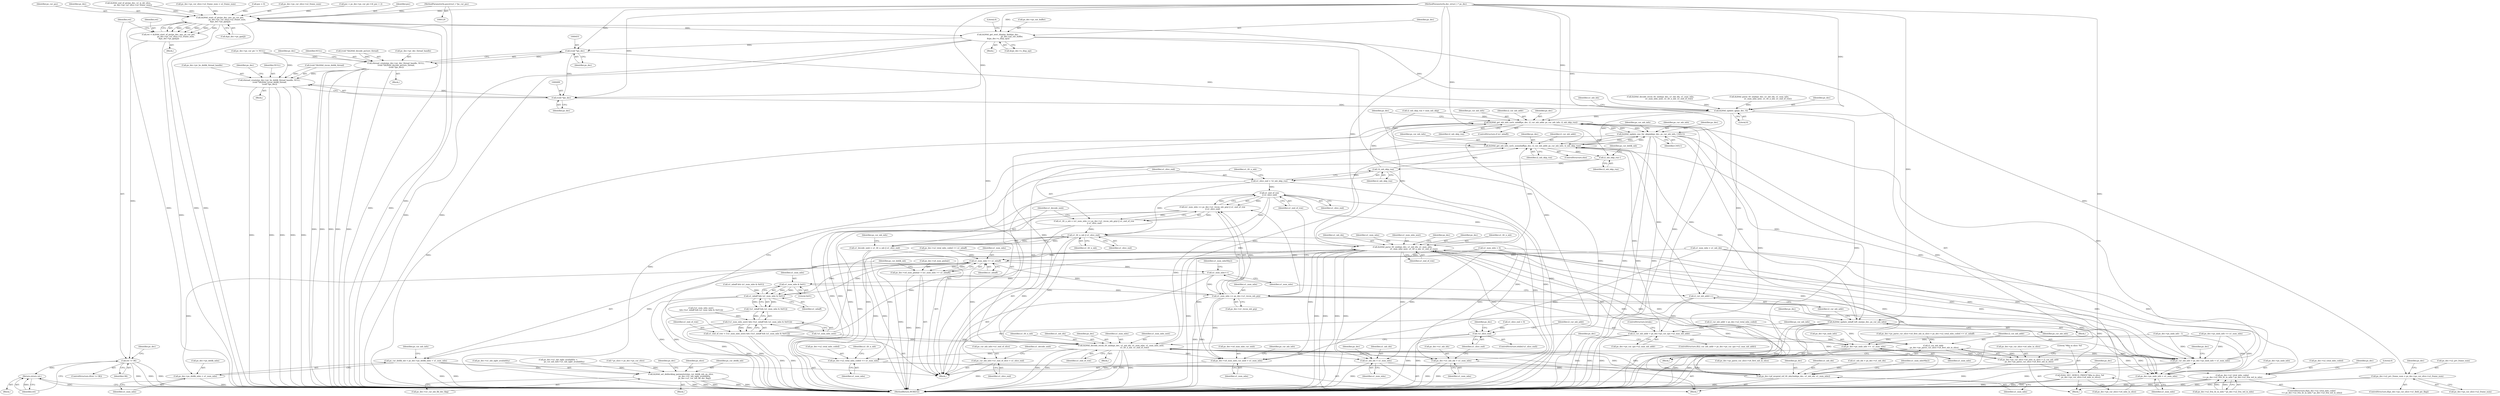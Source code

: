 digraph "0_Android_d4841f1161bdb5e13cb19e81af42437a634dd6ef@pointer" {
"1000134" [label="(MethodParameterIn,pocstruct_t *ps_cur_poc)"];
"1000360" [label="(Call,ih264d_start_of_pic(ps_dec, poc, ps_cur_poc,\n                        ps_dec->ps_cur_slice->u2_frame_num,\n &ps_dec->ps_pps[j]))"];
"1000358" [label="(Call,ret = ih264d_start_of_pic(ps_dec, poc, ps_cur_poc,\n                        ps_dec->ps_cur_slice->u2_frame_num,\n &ps_dec->ps_pps[j]))"];
"1000376" [label="(Call,ret != OK)"];
"1000380" [label="(Return,return ret;)"];
"1000399" [label="(Call,ih264d_get_next_display_field(ps_dec,\n                                              ps_dec->ps_out_buffer,\n &(ps_dec->s_disp_op)))"];
"1000454" [label="(Call,(void *)ps_dec)"];
"1000446" [label="(Call,ithread_create(ps_dec->pv_dec_thread_handle, NULL,\n (void *)ih264d_decode_picture_thread,\n (void *)ps_dec))"];
"1000490" [label="(Call,ithread_create(ps_dec->pv_bs_deblk_thread_handle, NULL,\n (void *)ih264d_recon_deblk_thread,\n (void *)ps_dec))"];
"1000498" [label="(Call,(void *)ps_dec)"];
"1000972" [label="(Call,ih264d_update_qp(ps_dec, 0))"];
"1001070" [label="(Call,ih264d_get_mb_info_cavlc_mbaff(ps_dec, i2_cur_mb_addr, ps_cur_mb_info, i2_mb_skip_run))"];
"1001141" [label="(Call,ih264d_update_nnz_for_skipmb(ps_dec, ps_cur_mb_info, CAVLC))"];
"1001076" [label="(Call,ih264d_get_mb_info_cavlc_nonmbaff(ps_dec, i2_cur_mb_addr, ps_cur_mb_info, i2_mb_skip_run))"];
"1001157" [label="(Call,i2_mb_skip_run--)"];
"1001202" [label="(Call,!i2_mb_skip_run)"];
"1001200" [label="(Call,u1_slice_end = !i2_mb_skip_run)"];
"1001212" [label="(Call,u1_end_of_row\n || u1_slice_end)"];
"1001206" [label="(Call,(u1_num_mbs == ps_dec->u1_recon_mb_grp) || u1_end_of_row\n || u1_slice_end)"];
"1001204" [label="(Call,u1_tfr_n_mb = (u1_num_mbs == ps_dec->u1_recon_mb_grp) || u1_end_of_row\n || u1_slice_end)"];
"1001217" [label="(Call,u1_tfr_n_mb || u1_slice_end)"];
"1001009" [label="(Call,!u1_slice_end)"];
"1001215" [label="(Call,u1_decode_nmb = u1_tfr_n_mb || u1_slice_end)"];
"1001220" [label="(Call,ps_cur_mb_info->u1_end_of_slice = u1_slice_end)"];
"1001252" [label="(Call,ih264d_parse_tfr_nmb(ps_dec, u1_mb_idx, u1_num_mbs,\n                                     u1_num_mbs_next, u1_tfr_n_mb, u1_end_of_row))"];
"1001022" [label="(Call,ps_cur_mb_info = ps_dec->ps_nmb_info + u1_num_mbs)"];
"1001024" [label="(Call,ps_dec->ps_nmb_info + u1_num_mbs)"];
"1001029" [label="(Call,ps_dec->u4_num_mbs_cur_nmb = u1_num_mbs)"];
"1001043" [label="(Call,u1_num_mbs >> u1_mbaff)"];
"1001039" [label="(Call,ps_dec->u4_num_pmbair = (u1_num_mbs >> u1_mbaff))"];
"1001046" [label="(Call,ps_cur_deblk_mb = ps_dec->ps_deblk_mbn + u1_num_mbs)"];
"1001088" [label="(Call,ih264d_set_deblocking_parameters(ps_cur_deblk_mb, ps_slice,\n                                             ps_dec->u1_mb_ngbr_availablity,\n                                             ps_dec->u1_cur_mb_fld_dec_flag))"];
"1001048" [label="(Call,ps_dec->ps_deblk_mbn + u1_num_mbs)"];
"1001174" [label="(Call,u1_num_mbs++)"];
"1001197" [label="(Call,u1_num_mbs & 0x01)"];
"1001195" [label="(Call,u1_mbaff && (u1_num_mbs & 0x01))"];
"1001194" [label="(Call,!(u1_mbaff && (u1_num_mbs & 0x01)))"];
"1001191" [label="(Call,(!u1_num_mbs_next) && (!(u1_mbaff && (u1_num_mbs & 0x01))))"];
"1001189" [label="(Call,u1_end_of_row = (!u1_num_mbs_next) && (!(u1_mbaff && (u1_num_mbs & 0x01))))"];
"1001266" [label="(Call,ih264d_decode_recon_tfr_nmb(ps_dec, u1_mb_idx, u1_num_mbs, u1_num_mbs_next,\n                                            u1_tfr_n_mb, u1_end_of_row))"];
"1001273" [label="(Call,ps_dec->u2_total_mbs_coded += u1_num_mbs)"];
"1001345" [label="(Call,ps_dec->u2_total_mbs_coded\n >= ps_dec->u2_frm_ht_in_mbs * ps_dec->u2_frm_wd_in_mbs)"];
"1001283" [label="(Call,u1_mb_idx = u1_num_mbs)"];
"1001228" [label="(Call,ps_dec->pf_mvpred_ref_tfr_nby2mb(ps_dec, u1_mb_idx, u1_num_mbs))"];
"1001286" [label="(Call,ps_dec->u1_mb_idx = u1_num_mbs)"];
"1001207" [label="(Call,u1_num_mbs == ps_dec->u1_recon_mb_grp)"];
"1001259" [label="(Call,ps_dec->ps_nmb_info +=  u1_num_mbs)"];
"1001172" [label="(Call,i2_cur_mb_addr++)"];
"1001014" [label="(Call,i2_cur_mb_addr > ps_dec->ps_cur_sps->u2_max_mb_addr)"];
"1001302" [label="(Call,i2_cur_mb_addr\n - ps_dec->ps_parse_cur_slice->u4_first_mb_in_slice)"];
"1001296" [label="(Call,ps_dec->ps_cur_slice->u4_mbs_in_slice = i2_cur_mb_addr\n - ps_dec->ps_parse_cur_slice->u4_first_mb_in_slice)"];
"1001309" [label="(Call,H264_DEC_DEBUG_PRINT(\"Mbs in slice: %d\n\", ps_dec->ps_cur_slice->u4_mbs_in_slice))"];
"1001169" [label="(Call,ih264d_update_mbaff_left_nnz(ps_dec, ps_cur_mb_info))"];
"1000874" [label="(Call,ps_dec->u2_prv_frame_num = ps_dec->ps_cur_slice->u2_frame_num)"];
"1000868" [label="(ControlStructure,if(ps_dec->ps_cur_slice->u1_field_pic_flag))"];
"1001029" [label="(Call,ps_dec->u4_num_mbs_cur_nmb = u1_num_mbs)"];
"1001192" [label="(Call,!u1_num_mbs_next)"];
"1000494" [label="(Identifier,NULL)"];
"1001079" [label="(Identifier,ps_cur_mb_info)"];
"1001261" [label="(Identifier,ps_dec)"];
"1000401" [label="(Call,ps_dec->ps_out_buffer)"];
"1001158" [label="(Identifier,i2_mb_skip_run)"];
"1001252" [label="(Call,ih264d_parse_tfr_nmb(ps_dec, u1_mb_idx, u1_num_mbs,\n                                     u1_num_mbs_next, u1_tfr_n_mb, u1_end_of_row))"];
"1001216" [label="(Identifier,u1_decode_nmb)"];
"1001142" [label="(Identifier,ps_dec)"];
"1000288" [label="(Call,poc = ps_dec->ps_cur_pic->i4_poc + 2)"];
"1001228" [label="(Call,ps_dec->pf_mvpred_ref_tfr_nby2mb(ps_dec, u1_mb_idx, u1_num_mbs))"];
"1000375" [label="(ControlStructure,if(ret != OK))"];
"1001290" [label="(Identifier,u1_num_mbs)"];
"1001345" [label="(Call,ps_dec->u2_total_mbs_coded\n >= ps_dec->u2_frm_ht_in_mbs * ps_dec->u2_frm_wd_in_mbs)"];
"1001227" [label="(Block,)"];
"1000451" [label="(Call,(void *)ih264d_decode_picture_thread)"];
"1001073" [label="(Identifier,ps_cur_mb_info)"];
"1001272" [label="(Identifier,u1_end_of_row)"];
"1001260" [label="(Call,ps_dec->ps_nmb_info)"];
"1000680" [label="(Call,ps_dec->ps_nmb_info += u1_num_mbs)"];
"1001212" [label="(Call,u1_end_of_row\n || u1_slice_end)"];
"1001048" [label="(Call,ps_dec->ps_deblk_mbn + u1_num_mbs)"];
"1000362" [label="(Identifier,poc)"];
"1000363" [label="(Identifier,ps_cur_poc)"];
"1001359" [label="(Identifier,ps_dec)"];
"1000500" [label="(Identifier,ps_dec)"];
"1001022" [label="(Call,ps_cur_mb_info = ps_dec->ps_nmb_info + u1_num_mbs)"];
"1000376" [label="(Call,ret != OK)"];
"1000555" [label="(Call,ps_dec->ps_nmb_info - 1)"];
"1001269" [label="(Identifier,u1_num_mbs)"];
"1000495" [label="(Call,(void *)ih264d_recon_deblk_thread)"];
"1001214" [label="(Identifier,u1_slice_end)"];
"1001031" [label="(Identifier,ps_dec)"];
"1001089" [label="(Identifier,ps_cur_deblk_mb)"];
"1001170" [label="(Identifier,ps_dec)"];
"1001280" [label="(Call,u1_num_mbs = 0)"];
"1001091" [label="(Call,ps_dec->u1_mb_ngbr_availablity)"];
"1000377" [label="(Identifier,ret)"];
"1001023" [label="(Identifier,ps_cur_mb_info)"];
"1001046" [label="(Call,ps_cur_deblk_mb = ps_dec->ps_deblk_mbn + u1_num_mbs)"];
"1001072" [label="(Identifier,i2_cur_mb_addr)"];
"1000988" [label="(Call,u1_slice_end = 0)"];
"1001204" [label="(Call,u1_tfr_n_mb = (u1_num_mbs == ps_dec->u1_recon_mb_grp) || u1_end_of_row\n || u1_slice_end)"];
"1000360" [label="(Call,ih264d_start_of_pic(ps_dec, poc, ps_cur_poc,\n                        ps_dec->ps_cur_slice->u2_frame_num,\n &ps_dec->ps_pps[j]))"];
"1001174" [label="(Call,u1_num_mbs++)"];
"1001169" [label="(Call,ih264d_update_mbaff_left_nnz(ps_dec, ps_cur_mb_info))"];
"1001270" [label="(Identifier,u1_num_mbs_next)"];
"1001253" [label="(Identifier,ps_dec)"];
"1000134" [label="(MethodParameterIn,pocstruct_t *ps_cur_poc)"];
"1001293" [label="(Identifier,ps_dec)"];
"1000491" [label="(Call,ps_dec->pv_bs_deblk_thread_handle)"];
"1001043" [label="(Call,u1_num_mbs >> u1_mbaff)"];
"1001036" [label="(Identifier,ps_cur_mb_info)"];
"1001200" [label="(Call,u1_slice_end = !i2_mb_skip_run)"];
"1001047" [label="(Identifier,ps_cur_deblk_mb)"];
"1001364" [label="(MethodReturn,WORD32)"];
"1000361" [label="(Identifier,ps_dec)"];
"1001094" [label="(Call,ps_dec->u1_cur_mb_fld_dec_flag)"];
"1001220" [label="(Call,ps_cur_mb_info->u1_end_of_slice = u1_slice_end)"];
"1001039" [label="(Call,ps_dec->u4_num_pmbair = (u1_num_mbs >> u1_mbaff))"];
"1001213" [label="(Identifier,u1_end_of_row)"];
"1001141" [label="(Call,ih264d_update_nnz_for_skipmb(ps_dec, ps_cur_mb_info, CAVLC))"];
"1001175" [label="(Identifier,u1_num_mbs)"];
"1001257" [label="(Identifier,u1_tfr_n_mb)"];
"1000454" [label="(Call,(void *)ps_dec)"];
"1000359" [label="(Identifier,ret)"];
"1001077" [label="(Identifier,ps_dec)"];
"1001302" [label="(Call,i2_cur_mb_addr\n - ps_dec->ps_parse_cur_slice->u4_first_mb_in_slice)"];
"1001263" [label="(Identifier,u1_num_mbs)"];
"1000587" [label="(Call,ps_dec->u1_mb_ngbr_availablity =\n                    ps_cur_mb_info->u1_mb_ngbr_availablity)"];
"1000136" [label="(Block,)"];
"1001080" [label="(Identifier,i2_mb_skip_run)"];
"1000498" [label="(Call,(void *)ps_dec)"];
"1001274" [label="(Call,ps_dec->u2_total_mbs_coded)"];
"1001254" [label="(Identifier,u1_mb_idx)"];
"1000883" [label="(Call,ps_dec->ps_parse_cur_slice->u4_first_mb_in_slice = ps_dec->u2_total_mbs_coded << u1_mbaff)"];
"1001363" [label="(Literal,0)"];
"1001296" [label="(Call,ps_dec->ps_cur_slice->u4_mbs_in_slice = i2_cur_mb_addr\n - ps_dec->ps_parse_cur_slice->u4_first_mb_in_slice)"];
"1001226" [label="(Identifier,u1_decode_nmb)"];
"1001271" [label="(Identifier,u1_tfr_n_mb)"];
"1001199" [label="(Literal,0x01)"];
"1000874" [label="(Call,ps_dec->u2_prv_frame_num = ps_dec->ps_cur_slice->u2_frame_num)"];
"1001010" [label="(Identifier,u1_slice_end)"];
"1001173" [label="(Identifier,i2_cur_mb_addr)"];
"1001009" [label="(Call,!u1_slice_end)"];
"1001040" [label="(Call,ps_dec->u4_num_pmbair)"];
"1000322" [label="(Block,)"];
"1001201" [label="(Identifier,u1_slice_end)"];
"1001203" [label="(Identifier,i2_mb_skip_run)"];
"1000459" [label="(Identifier,ps_dec)"];
"1001000" [label="(Call,i2_cur_mb_addr = ps_dec->u2_total_mbs_coded)"];
"1000687" [label="(Call,ih264d_decode_recon_tfr_nmb(ps_dec, u1_mb_idx, u1_num_mbs,\n                            u1_num_mbs_next, u1_tfr_n_mb, u1_end_of_row))"];
"1000878" [label="(Call,ps_dec->ps_cur_slice->u2_frame_num)"];
"1000450" [label="(Identifier,NULL)"];
"1001286" [label="(Call,ps_dec->u1_mb_idx = u1_num_mbs)"];
"1001202" [label="(Call,!i2_mb_skip_run)"];
"1001011" [label="(Block,)"];
"1001303" [label="(Identifier,i2_cur_mb_addr)"];
"1000972" [label="(Call,ih264d_update_qp(ps_dec, 0))"];
"1000234" [label="(Call,ih264d_end_of_pic(ps_dec, u1_is_idr_slice,\n                ps_dec->ps_cur_slice->u2_frame_num))"];
"1001008" [label="(ControlStructure,while(!u1_slice_end))"];
"1001044" [label="(Identifier,u1_num_mbs)"];
"1001068" [label="(ControlStructure,if (u1_mbaff))"];
"1000164" [label="(Call,* ps_slice = ps_dec->ps_cur_slice)"];
"1001268" [label="(Identifier,u1_mb_idx)"];
"1001196" [label="(Identifier,u1_mbaff)"];
"1000446" [label="(Call,ithread_create(ps_dec->pv_dec_thread_handle, NULL,\n (void *)ih264d_decode_picture_thread,\n (void *)ps_dec))"];
"1001194" [label="(Call,!(u1_mbaff && (u1_num_mbs & 0x01)))"];
"1001191" [label="(Call,(!u1_num_mbs_next) && (!(u1_mbaff && (u1_num_mbs & 0x01))))"];
"1001221" [label="(Call,ps_cur_mb_info->u1_end_of_slice)"];
"1001297" [label="(Call,ps_dec->ps_cur_slice->u4_mbs_in_slice)"];
"1001030" [label="(Call,ps_dec->u4_num_mbs_cur_nmb)"];
"1001005" [label="(Call,i2_mb_skip_run = num_mb_skip)"];
"1001195" [label="(Call,u1_mbaff && (u1_num_mbs & 0x01))"];
"1000130" [label="(MethodParameterIn,dec_struct_t * ps_dec)"];
"1001346" [label="(Call,ps_dec->u2_total_mbs_coded)"];
"1001217" [label="(Call,u1_tfr_n_mb || u1_slice_end)"];
"1001024" [label="(Call,ps_dec->ps_nmb_info + u1_num_mbs)"];
"1001207" [label="(Call,u1_num_mbs == ps_dec->u1_recon_mb_grp)"];
"1001255" [label="(Identifier,u1_num_mbs)"];
"1001267" [label="(Identifier,ps_dec)"];
"1000221" [label="(Call,ps_dec->ps_cur_slice->u2_frame_num = u2_frame_num)"];
"1001285" [label="(Identifier,u1_num_mbs)"];
"1001088" [label="(Call,ih264d_set_deblocking_parameters(ps_cur_deblk_mb, ps_slice,\n                                             ps_dec->u1_mb_ngbr_availablity,\n                                             ps_dec->u1_cur_mb_fld_dec_flag))"];
"1001215" [label="(Call,u1_decode_nmb = u1_tfr_n_mb || u1_slice_end)"];
"1001071" [label="(Identifier,ps_dec)"];
"1001025" [label="(Call,ps_dec->ps_nmb_info)"];
"1000380" [label="(Return,return ret;)"];
"1000974" [label="(Literal,0)"];
"1001015" [label="(Identifier,i2_cur_mb_addr)"];
"1001318" [label="(Identifier,ps_dec)"];
"1001311" [label="(Call,ps_dec->ps_cur_slice->u4_mbs_in_slice)"];
"1000379" [label="(Block,)"];
"1000886" [label="(Identifier,ps_dec)"];
"1001256" [label="(Identifier,u1_num_mbs_next)"];
"1000387" [label="(Identifier,ps_dec)"];
"1001344" [label="(ControlStructure,if(ps_dec->u2_total_mbs_coded\n >= ps_dec->u2_frm_ht_in_mbs * ps_dec->u2_frm_wd_in_mbs))"];
"1000257" [label="(Call,poc = 0)"];
"1001049" [label="(Call,ps_dec->ps_deblk_mbn)"];
"1001033" [label="(Identifier,u1_num_mbs)"];
"1001075" [label="(ControlStructure,else)"];
"1001148" [label="(Identifier,ps_cur_mb_info)"];
"1001222" [label="(Identifier,ps_cur_mb_info)"];
"1001275" [label="(Identifier,ps_dec)"];
"1000400" [label="(Identifier,ps_dec)"];
"1001189" [label="(Call,u1_end_of_row = (!u1_num_mbs_next) && (!(u1_mbaff && (u1_num_mbs & 0x01))))"];
"1001171" [label="(Identifier,ps_cur_mb_info)"];
"1000673" [label="(Call,ih264d_parse_tfr_nmb(ps_dec, u1_mb_idx, u1_num_mbs,\n                            u1_num_mbs_next, u1_tfr_n_mb, u1_end_of_row))"];
"1000364" [label="(Call,ps_dec->ps_cur_slice->u2_frame_num)"];
"1001198" [label="(Identifier,u1_num_mbs)"];
"1001224" [label="(Identifier,u1_slice_end)"];
"1001277" [label="(Identifier,u1_num_mbs)"];
"1001259" [label="(Call,ps_dec->ps_nmb_info +=  u1_num_mbs)"];
"1001076" [label="(Call,ih264d_get_mb_info_cavlc_nonmbaff(ps_dec, i2_cur_mb_addr, ps_cur_mb_info, i2_mb_skip_run))"];
"1001310" [label="(Literal,\"Mbs in slice: %d\n\")"];
"1001265" [label="(Block,)"];
"1001099" [label="(Identifier,ps_dec)"];
"1000399" [label="(Call,ih264d_get_next_display_field(ps_dec,\n                                              ps_dec->ps_out_buffer,\n &(ps_dec->s_disp_op)))"];
"1001309" [label="(Call,H264_DEC_DEBUG_PRINT(\"Mbs in slice: %d\n\", ps_dec->ps_cur_slice->u4_mbs_in_slice))"];
"1001161" [label="(Identifier,ps_cur_deblk_mb)"];
"1001074" [label="(Identifier,i2_mb_skip_run)"];
"1000503" [label="(Identifier,ps_dec)"];
"1001078" [label="(Identifier,i2_cur_mb_addr)"];
"1001177" [label="(Identifier,u1_num_mbsNby2)"];
"1001013" [label="(ControlStructure,if(i2_cur_mb_addr > ps_dec->ps_cur_sps->u2_max_mb_addr))"];
"1001144" [label="(Identifier,CAVLC)"];
"1001028" [label="(Identifier,u1_num_mbs)"];
"1000456" [label="(Identifier,ps_dec)"];
"1001273" [label="(Call,ps_dec->u2_total_mbs_coded += u1_num_mbs)"];
"1000648" [label="(Call,(!u1_num_mbs_next)\n && (!(u1_mbaff && (u1_num_mbs & 0x01))))"];
"1001229" [label="(Identifier,ps_dec)"];
"1000973" [label="(Identifier,ps_dec)"];
"1000283" [label="(Call,ps_dec->ps_cur_pic != NULL)"];
"1001288" [label="(Identifier,ps_dec)"];
"1001251" [label="(Block,)"];
"1000652" [label="(Call,u1_mbaff && (u1_num_mbs & 0x01))"];
"1000410" [label="(Literal,0)"];
"1001052" [label="(Identifier,u1_num_mbs)"];
"1001197" [label="(Call,u1_num_mbs & 0x01)"];
"1001087" [label="(Block,)"];
"1001279" [label="(Identifier,u1_tfr_n_mb)"];
"1001209" [label="(Call,ps_dec->u1_recon_mb_grp)"];
"1000447" [label="(Call,ps_dec->pv_dec_thread_handle)"];
"1001084" [label="(Identifier,ps_dec)"];
"1001206" [label="(Call,(u1_num_mbs == ps_dec->u1_recon_mb_grp) || u1_end_of_row\n || u1_slice_end)"];
"1001090" [label="(Identifier,ps_slice)"];
"1001230" [label="(Identifier,u1_mb_idx)"];
"1001016" [label="(Call,ps_dec->ps_cur_sps->u2_max_mb_addr)"];
"1000369" [label="(Call,&ps_dec->ps_pps[j])"];
"1001266" [label="(Call,ih264d_decode_recon_tfr_nmb(ps_dec, u1_mb_idx, u1_num_mbs, u1_num_mbs_next,\n                                            u1_tfr_n_mb, u1_end_of_row))"];
"1000985" [label="(Call,u1_num_mbs = u1_mb_idx)"];
"1001231" [label="(Identifier,u1_num_mbs)"];
"1001304" [label="(Call,ps_dec->ps_parse_cur_slice->u4_first_mb_in_slice)"];
"1001218" [label="(Identifier,u1_tfr_n_mb)"];
"1000975" [label="(Call,u1_mb_idx = ps_dec->u1_mb_idx)"];
"1000398" [label="(Block,)"];
"1001055" [label="(Identifier,ps_cur_mb_info)"];
"1001143" [label="(Identifier,ps_cur_mb_info)"];
"1001168" [label="(Block,)"];
"1001219" [label="(Identifier,u1_slice_end)"];
"1001070" [label="(Call,ih264d_get_mb_info_cavlc_mbaff(ps_dec, i2_cur_mb_addr, ps_cur_mb_info, i2_mb_skip_run))"];
"1001190" [label="(Identifier,u1_end_of_row)"];
"1000378" [label="(Identifier,OK)"];
"1000358" [label="(Call,ret = ih264d_start_of_pic(ps_dec, poc, ps_cur_poc,\n                        ps_dec->ps_cur_slice->u2_frame_num,\n &ps_dec->ps_pps[j]))"];
"1000889" [label="(Call,ps_dec->u2_total_mbs_coded << u1_mbaff)"];
"1000445" [label="(Block,)"];
"1001349" [label="(Call,ps_dec->u2_frm_ht_in_mbs * ps_dec->u2_frm_wd_in_mbs)"];
"1001208" [label="(Identifier,u1_num_mbs)"];
"1000381" [label="(Identifier,ret)"];
"1000404" [label="(Call,&(ps_dec->s_disp_op))"];
"1001172" [label="(Call,i2_cur_mb_addr++)"];
"1000875" [label="(Call,ps_dec->u2_prv_frame_num)"];
"1000976" [label="(Identifier,u1_mb_idx)"];
"1000484" [label="(Block,)"];
"1001258" [label="(Identifier,u1_end_of_row)"];
"1001014" [label="(Call,i2_cur_mb_addr > ps_dec->ps_cur_sps->u2_max_mb_addr)"];
"1001157" [label="(Call,i2_mb_skip_run--)"];
"1001205" [label="(Identifier,u1_tfr_n_mb)"];
"1001283" [label="(Call,u1_mb_idx = u1_num_mbs)"];
"1001284" [label="(Identifier,u1_mb_idx)"];
"1001045" [label="(Identifier,u1_mbaff)"];
"1001233" [label="(Identifier,u1_num_mbsNby2)"];
"1001287" [label="(Call,ps_dec->u1_mb_idx)"];
"1001021" [label="(ControlStructure,break;)"];
"1000490" [label="(Call,ithread_create(ps_dec->pv_bs_deblk_thread_handle, NULL,\n (void *)ih264d_recon_deblk_thread,\n (void *)ps_dec))"];
"1000134" -> "1000129"  [label="AST: "];
"1000134" -> "1001364"  [label="DDG: "];
"1000134" -> "1000360"  [label="DDG: "];
"1000360" -> "1000358"  [label="AST: "];
"1000360" -> "1000369"  [label="CFG: "];
"1000361" -> "1000360"  [label="AST: "];
"1000362" -> "1000360"  [label="AST: "];
"1000363" -> "1000360"  [label="AST: "];
"1000364" -> "1000360"  [label="AST: "];
"1000369" -> "1000360"  [label="AST: "];
"1000358" -> "1000360"  [label="CFG: "];
"1000360" -> "1001364"  [label="DDG: "];
"1000360" -> "1001364"  [label="DDG: "];
"1000360" -> "1001364"  [label="DDG: "];
"1000360" -> "1001364"  [label="DDG: "];
"1000360" -> "1001364"  [label="DDG: "];
"1000360" -> "1000358"  [label="DDG: "];
"1000360" -> "1000358"  [label="DDG: "];
"1000360" -> "1000358"  [label="DDG: "];
"1000360" -> "1000358"  [label="DDG: "];
"1000360" -> "1000358"  [label="DDG: "];
"1000234" -> "1000360"  [label="DDG: "];
"1000234" -> "1000360"  [label="DDG: "];
"1000130" -> "1000360"  [label="DDG: "];
"1000288" -> "1000360"  [label="DDG: "];
"1000257" -> "1000360"  [label="DDG: "];
"1000221" -> "1000360"  [label="DDG: "];
"1000360" -> "1000399"  [label="DDG: "];
"1000360" -> "1000874"  [label="DDG: "];
"1000358" -> "1000322"  [label="AST: "];
"1000359" -> "1000358"  [label="AST: "];
"1000377" -> "1000358"  [label="CFG: "];
"1000358" -> "1001364"  [label="DDG: "];
"1000358" -> "1000376"  [label="DDG: "];
"1000376" -> "1000375"  [label="AST: "];
"1000376" -> "1000378"  [label="CFG: "];
"1000377" -> "1000376"  [label="AST: "];
"1000378" -> "1000376"  [label="AST: "];
"1000381" -> "1000376"  [label="CFG: "];
"1000387" -> "1000376"  [label="CFG: "];
"1000376" -> "1001364"  [label="DDG: "];
"1000376" -> "1001364"  [label="DDG: "];
"1000376" -> "1001364"  [label="DDG: "];
"1000376" -> "1000380"  [label="DDG: "];
"1000380" -> "1000379"  [label="AST: "];
"1000380" -> "1000381"  [label="CFG: "];
"1000381" -> "1000380"  [label="AST: "];
"1001364" -> "1000380"  [label="CFG: "];
"1000380" -> "1001364"  [label="DDG: "];
"1000381" -> "1000380"  [label="DDG: "];
"1000399" -> "1000398"  [label="AST: "];
"1000399" -> "1000404"  [label="CFG: "];
"1000400" -> "1000399"  [label="AST: "];
"1000401" -> "1000399"  [label="AST: "];
"1000404" -> "1000399"  [label="AST: "];
"1000410" -> "1000399"  [label="CFG: "];
"1000399" -> "1001364"  [label="DDG: "];
"1000399" -> "1001364"  [label="DDG: "];
"1000399" -> "1001364"  [label="DDG: "];
"1000130" -> "1000399"  [label="DDG: "];
"1000399" -> "1000454"  [label="DDG: "];
"1000399" -> "1000498"  [label="DDG: "];
"1000399" -> "1000972"  [label="DDG: "];
"1000454" -> "1000446"  [label="AST: "];
"1000454" -> "1000456"  [label="CFG: "];
"1000455" -> "1000454"  [label="AST: "];
"1000456" -> "1000454"  [label="AST: "];
"1000446" -> "1000454"  [label="CFG: "];
"1000454" -> "1000446"  [label="DDG: "];
"1000130" -> "1000454"  [label="DDG: "];
"1000454" -> "1000498"  [label="DDG: "];
"1000454" -> "1000972"  [label="DDG: "];
"1000446" -> "1000445"  [label="AST: "];
"1000447" -> "1000446"  [label="AST: "];
"1000450" -> "1000446"  [label="AST: "];
"1000451" -> "1000446"  [label="AST: "];
"1000459" -> "1000446"  [label="CFG: "];
"1000446" -> "1001364"  [label="DDG: "];
"1000446" -> "1001364"  [label="DDG: "];
"1000446" -> "1001364"  [label="DDG: "];
"1000446" -> "1001364"  [label="DDG: "];
"1000446" -> "1001364"  [label="DDG: "];
"1000283" -> "1000446"  [label="DDG: "];
"1000451" -> "1000446"  [label="DDG: "];
"1000446" -> "1000490"  [label="DDG: "];
"1000490" -> "1000484"  [label="AST: "];
"1000490" -> "1000498"  [label="CFG: "];
"1000491" -> "1000490"  [label="AST: "];
"1000494" -> "1000490"  [label="AST: "];
"1000495" -> "1000490"  [label="AST: "];
"1000498" -> "1000490"  [label="AST: "];
"1000503" -> "1000490"  [label="CFG: "];
"1000490" -> "1001364"  [label="DDG: "];
"1000490" -> "1001364"  [label="DDG: "];
"1000490" -> "1001364"  [label="DDG: "];
"1000490" -> "1001364"  [label="DDG: "];
"1000490" -> "1001364"  [label="DDG: "];
"1000283" -> "1000490"  [label="DDG: "];
"1000495" -> "1000490"  [label="DDG: "];
"1000498" -> "1000490"  [label="DDG: "];
"1000498" -> "1000500"  [label="CFG: "];
"1000499" -> "1000498"  [label="AST: "];
"1000500" -> "1000498"  [label="AST: "];
"1000130" -> "1000498"  [label="DDG: "];
"1000498" -> "1000972"  [label="DDG: "];
"1000972" -> "1000136"  [label="AST: "];
"1000972" -> "1000974"  [label="CFG: "];
"1000973" -> "1000972"  [label="AST: "];
"1000974" -> "1000972"  [label="AST: "];
"1000976" -> "1000972"  [label="CFG: "];
"1000972" -> "1001364"  [label="DDG: "];
"1000972" -> "1001364"  [label="DDG: "];
"1000673" -> "1000972"  [label="DDG: "];
"1000687" -> "1000972"  [label="DDG: "];
"1000130" -> "1000972"  [label="DDG: "];
"1000972" -> "1001070"  [label="DDG: "];
"1000972" -> "1001076"  [label="DDG: "];
"1001070" -> "1001068"  [label="AST: "];
"1001070" -> "1001074"  [label="CFG: "];
"1001071" -> "1001070"  [label="AST: "];
"1001072" -> "1001070"  [label="AST: "];
"1001073" -> "1001070"  [label="AST: "];
"1001074" -> "1001070"  [label="AST: "];
"1001084" -> "1001070"  [label="CFG: "];
"1001070" -> "1001364"  [label="DDG: "];
"1001266" -> "1001070"  [label="DDG: "];
"1001252" -> "1001070"  [label="DDG: "];
"1001169" -> "1001070"  [label="DDG: "];
"1001141" -> "1001070"  [label="DDG: "];
"1000130" -> "1001070"  [label="DDG: "];
"1001014" -> "1001070"  [label="DDG: "];
"1001022" -> "1001070"  [label="DDG: "];
"1001202" -> "1001070"  [label="DDG: "];
"1001005" -> "1001070"  [label="DDG: "];
"1001070" -> "1001141"  [label="DDG: "];
"1001070" -> "1001141"  [label="DDG: "];
"1001070" -> "1001157"  [label="DDG: "];
"1001070" -> "1001172"  [label="DDG: "];
"1001141" -> "1001011"  [label="AST: "];
"1001141" -> "1001144"  [label="CFG: "];
"1001142" -> "1001141"  [label="AST: "];
"1001143" -> "1001141"  [label="AST: "];
"1001144" -> "1001141"  [label="AST: "];
"1001148" -> "1001141"  [label="CFG: "];
"1001141" -> "1001364"  [label="DDG: "];
"1001141" -> "1001364"  [label="DDG: "];
"1001141" -> "1001364"  [label="DDG: "];
"1001141" -> "1001364"  [label="DDG: "];
"1001141" -> "1001076"  [label="DDG: "];
"1001076" -> "1001141"  [label="DDG: "];
"1001076" -> "1001141"  [label="DDG: "];
"1000130" -> "1001141"  [label="DDG: "];
"1001141" -> "1001169"  [label="DDG: "];
"1001141" -> "1001169"  [label="DDG: "];
"1001141" -> "1001228"  [label="DDG: "];
"1001076" -> "1001075"  [label="AST: "];
"1001076" -> "1001080"  [label="CFG: "];
"1001077" -> "1001076"  [label="AST: "];
"1001078" -> "1001076"  [label="AST: "];
"1001079" -> "1001076"  [label="AST: "];
"1001080" -> "1001076"  [label="AST: "];
"1001084" -> "1001076"  [label="CFG: "];
"1001076" -> "1001364"  [label="DDG: "];
"1001266" -> "1001076"  [label="DDG: "];
"1001252" -> "1001076"  [label="DDG: "];
"1001169" -> "1001076"  [label="DDG: "];
"1000130" -> "1001076"  [label="DDG: "];
"1001014" -> "1001076"  [label="DDG: "];
"1001022" -> "1001076"  [label="DDG: "];
"1001202" -> "1001076"  [label="DDG: "];
"1001005" -> "1001076"  [label="DDG: "];
"1001076" -> "1001157"  [label="DDG: "];
"1001076" -> "1001172"  [label="DDG: "];
"1001157" -> "1001011"  [label="AST: "];
"1001157" -> "1001158"  [label="CFG: "];
"1001158" -> "1001157"  [label="AST: "];
"1001161" -> "1001157"  [label="CFG: "];
"1001157" -> "1001202"  [label="DDG: "];
"1001202" -> "1001200"  [label="AST: "];
"1001202" -> "1001203"  [label="CFG: "];
"1001203" -> "1001202"  [label="AST: "];
"1001200" -> "1001202"  [label="CFG: "];
"1001202" -> "1001364"  [label="DDG: "];
"1001202" -> "1001200"  [label="DDG: "];
"1001200" -> "1001011"  [label="AST: "];
"1001201" -> "1001200"  [label="AST: "];
"1001205" -> "1001200"  [label="CFG: "];
"1001200" -> "1001364"  [label="DDG: "];
"1001200" -> "1001212"  [label="DDG: "];
"1001200" -> "1001217"  [label="DDG: "];
"1001212" -> "1001206"  [label="AST: "];
"1001212" -> "1001213"  [label="CFG: "];
"1001212" -> "1001214"  [label="CFG: "];
"1001213" -> "1001212"  [label="AST: "];
"1001214" -> "1001212"  [label="AST: "];
"1001206" -> "1001212"  [label="CFG: "];
"1001212" -> "1001364"  [label="DDG: "];
"1001212" -> "1001206"  [label="DDG: "];
"1001212" -> "1001206"  [label="DDG: "];
"1001189" -> "1001212"  [label="DDG: "];
"1001212" -> "1001217"  [label="DDG: "];
"1001212" -> "1001252"  [label="DDG: "];
"1001212" -> "1001266"  [label="DDG: "];
"1001206" -> "1001204"  [label="AST: "];
"1001206" -> "1001207"  [label="CFG: "];
"1001207" -> "1001206"  [label="AST: "];
"1001204" -> "1001206"  [label="CFG: "];
"1001206" -> "1001364"  [label="DDG: "];
"1001206" -> "1001364"  [label="DDG: "];
"1001206" -> "1001204"  [label="DDG: "];
"1001206" -> "1001204"  [label="DDG: "];
"1001207" -> "1001206"  [label="DDG: "];
"1001207" -> "1001206"  [label="DDG: "];
"1001204" -> "1001011"  [label="AST: "];
"1001205" -> "1001204"  [label="AST: "];
"1001216" -> "1001204"  [label="CFG: "];
"1001204" -> "1001364"  [label="DDG: "];
"1001204" -> "1001217"  [label="DDG: "];
"1001217" -> "1001215"  [label="AST: "];
"1001217" -> "1001218"  [label="CFG: "];
"1001217" -> "1001219"  [label="CFG: "];
"1001218" -> "1001217"  [label="AST: "];
"1001219" -> "1001217"  [label="AST: "];
"1001215" -> "1001217"  [label="CFG: "];
"1001217" -> "1001364"  [label="DDG: "];
"1001217" -> "1001009"  [label="DDG: "];
"1001217" -> "1001215"  [label="DDG: "];
"1001217" -> "1001215"  [label="DDG: "];
"1001217" -> "1001220"  [label="DDG: "];
"1001217" -> "1001252"  [label="DDG: "];
"1001217" -> "1001266"  [label="DDG: "];
"1001009" -> "1001008"  [label="AST: "];
"1001009" -> "1001010"  [label="CFG: "];
"1001010" -> "1001009"  [label="AST: "];
"1001015" -> "1001009"  [label="CFG: "];
"1001293" -> "1001009"  [label="CFG: "];
"1001009" -> "1001364"  [label="DDG: "];
"1001009" -> "1001364"  [label="DDG: "];
"1000988" -> "1001009"  [label="DDG: "];
"1001215" -> "1001011"  [label="AST: "];
"1001216" -> "1001215"  [label="AST: "];
"1001222" -> "1001215"  [label="CFG: "];
"1001215" -> "1001364"  [label="DDG: "];
"1001215" -> "1001364"  [label="DDG: "];
"1001220" -> "1001011"  [label="AST: "];
"1001220" -> "1001224"  [label="CFG: "];
"1001221" -> "1001220"  [label="AST: "];
"1001224" -> "1001220"  [label="AST: "];
"1001226" -> "1001220"  [label="CFG: "];
"1001220" -> "1001364"  [label="DDG: "];
"1001252" -> "1001251"  [label="AST: "];
"1001252" -> "1001258"  [label="CFG: "];
"1001253" -> "1001252"  [label="AST: "];
"1001254" -> "1001252"  [label="AST: "];
"1001255" -> "1001252"  [label="AST: "];
"1001256" -> "1001252"  [label="AST: "];
"1001257" -> "1001252"  [label="AST: "];
"1001258" -> "1001252"  [label="AST: "];
"1001261" -> "1001252"  [label="CFG: "];
"1001252" -> "1001364"  [label="DDG: "];
"1001252" -> "1001364"  [label="DDG: "];
"1001252" -> "1001364"  [label="DDG: "];
"1001252" -> "1001364"  [label="DDG: "];
"1001252" -> "1001364"  [label="DDG: "];
"1001252" -> "1001022"  [label="DDG: "];
"1001252" -> "1001024"  [label="DDG: "];
"1001252" -> "1001029"  [label="DDG: "];
"1001252" -> "1001043"  [label="DDG: "];
"1001228" -> "1001252"  [label="DDG: "];
"1001228" -> "1001252"  [label="DDG: "];
"1001228" -> "1001252"  [label="DDG: "];
"1000130" -> "1001252"  [label="DDG: "];
"1001192" -> "1001252"  [label="DDG: "];
"1001189" -> "1001252"  [label="DDG: "];
"1001252" -> "1001259"  [label="DDG: "];
"1001252" -> "1001273"  [label="DDG: "];
"1001252" -> "1001283"  [label="DDG: "];
"1001252" -> "1001286"  [label="DDG: "];
"1001022" -> "1001011"  [label="AST: "];
"1001022" -> "1001024"  [label="CFG: "];
"1001023" -> "1001022"  [label="AST: "];
"1001024" -> "1001022"  [label="AST: "];
"1001031" -> "1001022"  [label="CFG: "];
"1001022" -> "1001364"  [label="DDG: "];
"1000680" -> "1001022"  [label="DDG: "];
"1000555" -> "1001022"  [label="DDG: "];
"1001259" -> "1001022"  [label="DDG: "];
"1001207" -> "1001022"  [label="DDG: "];
"1000985" -> "1001022"  [label="DDG: "];
"1001280" -> "1001022"  [label="DDG: "];
"1001266" -> "1001022"  [label="DDG: "];
"1001024" -> "1001028"  [label="CFG: "];
"1001025" -> "1001024"  [label="AST: "];
"1001028" -> "1001024"  [label="AST: "];
"1001024" -> "1001364"  [label="DDG: "];
"1000680" -> "1001024"  [label="DDG: "];
"1000555" -> "1001024"  [label="DDG: "];
"1001259" -> "1001024"  [label="DDG: "];
"1001207" -> "1001024"  [label="DDG: "];
"1000985" -> "1001024"  [label="DDG: "];
"1001280" -> "1001024"  [label="DDG: "];
"1001266" -> "1001024"  [label="DDG: "];
"1001029" -> "1001011"  [label="AST: "];
"1001029" -> "1001033"  [label="CFG: "];
"1001030" -> "1001029"  [label="AST: "];
"1001033" -> "1001029"  [label="AST: "];
"1001036" -> "1001029"  [label="CFG: "];
"1001207" -> "1001029"  [label="DDG: "];
"1000985" -> "1001029"  [label="DDG: "];
"1001280" -> "1001029"  [label="DDG: "];
"1001266" -> "1001029"  [label="DDG: "];
"1001043" -> "1001039"  [label="AST: "];
"1001043" -> "1001045"  [label="CFG: "];
"1001044" -> "1001043"  [label="AST: "];
"1001045" -> "1001043"  [label="AST: "];
"1001039" -> "1001043"  [label="CFG: "];
"1001043" -> "1001364"  [label="DDG: "];
"1001043" -> "1001039"  [label="DDG: "];
"1001043" -> "1001039"  [label="DDG: "];
"1001207" -> "1001043"  [label="DDG: "];
"1000985" -> "1001043"  [label="DDG: "];
"1001280" -> "1001043"  [label="DDG: "];
"1001266" -> "1001043"  [label="DDG: "];
"1001195" -> "1001043"  [label="DDG: "];
"1000889" -> "1001043"  [label="DDG: "];
"1001043" -> "1001046"  [label="DDG: "];
"1001043" -> "1001048"  [label="DDG: "];
"1001043" -> "1001174"  [label="DDG: "];
"1001043" -> "1001195"  [label="DDG: "];
"1001039" -> "1001011"  [label="AST: "];
"1001040" -> "1001039"  [label="AST: "];
"1001047" -> "1001039"  [label="CFG: "];
"1001039" -> "1001364"  [label="DDG: "];
"1001039" -> "1001364"  [label="DDG: "];
"1001046" -> "1001011"  [label="AST: "];
"1001046" -> "1001048"  [label="CFG: "];
"1001047" -> "1001046"  [label="AST: "];
"1001048" -> "1001046"  [label="AST: "];
"1001055" -> "1001046"  [label="CFG: "];
"1001046" -> "1001364"  [label="DDG: "];
"1001046" -> "1001364"  [label="DDG: "];
"1001046" -> "1001088"  [label="DDG: "];
"1001088" -> "1001087"  [label="AST: "];
"1001088" -> "1001094"  [label="CFG: "];
"1001089" -> "1001088"  [label="AST: "];
"1001090" -> "1001088"  [label="AST: "];
"1001091" -> "1001088"  [label="AST: "];
"1001094" -> "1001088"  [label="AST: "];
"1001099" -> "1001088"  [label="CFG: "];
"1001088" -> "1001364"  [label="DDG: "];
"1001088" -> "1001364"  [label="DDG: "];
"1001088" -> "1001364"  [label="DDG: "];
"1001088" -> "1001364"  [label="DDG: "];
"1001088" -> "1001364"  [label="DDG: "];
"1000164" -> "1001088"  [label="DDG: "];
"1000587" -> "1001088"  [label="DDG: "];
"1001048" -> "1001052"  [label="CFG: "];
"1001049" -> "1001048"  [label="AST: "];
"1001052" -> "1001048"  [label="AST: "];
"1001048" -> "1001364"  [label="DDG: "];
"1001174" -> "1001011"  [label="AST: "];
"1001174" -> "1001175"  [label="CFG: "];
"1001175" -> "1001174"  [label="AST: "];
"1001177" -> "1001174"  [label="CFG: "];
"1001174" -> "1001197"  [label="DDG: "];
"1001174" -> "1001207"  [label="DDG: "];
"1001197" -> "1001195"  [label="AST: "];
"1001197" -> "1001199"  [label="CFG: "];
"1001198" -> "1001197"  [label="AST: "];
"1001199" -> "1001197"  [label="AST: "];
"1001195" -> "1001197"  [label="CFG: "];
"1001197" -> "1001195"  [label="DDG: "];
"1001197" -> "1001195"  [label="DDG: "];
"1001197" -> "1001207"  [label="DDG: "];
"1001195" -> "1001194"  [label="AST: "];
"1001195" -> "1001196"  [label="CFG: "];
"1001196" -> "1001195"  [label="AST: "];
"1001194" -> "1001195"  [label="CFG: "];
"1001195" -> "1001364"  [label="DDG: "];
"1001195" -> "1001364"  [label="DDG: "];
"1001195" -> "1001194"  [label="DDG: "];
"1001195" -> "1001194"  [label="DDG: "];
"1000652" -> "1001195"  [label="DDG: "];
"1001194" -> "1001191"  [label="AST: "];
"1001191" -> "1001194"  [label="CFG: "];
"1001194" -> "1001364"  [label="DDG: "];
"1001194" -> "1001191"  [label="DDG: "];
"1001191" -> "1001189"  [label="AST: "];
"1001191" -> "1001192"  [label="CFG: "];
"1001192" -> "1001191"  [label="AST: "];
"1001189" -> "1001191"  [label="CFG: "];
"1001191" -> "1001364"  [label="DDG: "];
"1001191" -> "1001364"  [label="DDG: "];
"1001191" -> "1001189"  [label="DDG: "];
"1001191" -> "1001189"  [label="DDG: "];
"1001192" -> "1001191"  [label="DDG: "];
"1000648" -> "1001191"  [label="DDG: "];
"1001189" -> "1001011"  [label="AST: "];
"1001190" -> "1001189"  [label="AST: "];
"1001201" -> "1001189"  [label="CFG: "];
"1001189" -> "1001364"  [label="DDG: "];
"1001189" -> "1001364"  [label="DDG: "];
"1001189" -> "1001266"  [label="DDG: "];
"1001266" -> "1001265"  [label="AST: "];
"1001266" -> "1001272"  [label="CFG: "];
"1001267" -> "1001266"  [label="AST: "];
"1001268" -> "1001266"  [label="AST: "];
"1001269" -> "1001266"  [label="AST: "];
"1001270" -> "1001266"  [label="AST: "];
"1001271" -> "1001266"  [label="AST: "];
"1001272" -> "1001266"  [label="AST: "];
"1001275" -> "1001266"  [label="CFG: "];
"1001266" -> "1001364"  [label="DDG: "];
"1001266" -> "1001364"  [label="DDG: "];
"1001266" -> "1001364"  [label="DDG: "];
"1001266" -> "1001364"  [label="DDG: "];
"1001266" -> "1001364"  [label="DDG: "];
"1001228" -> "1001266"  [label="DDG: "];
"1001228" -> "1001266"  [label="DDG: "];
"1001228" -> "1001266"  [label="DDG: "];
"1000130" -> "1001266"  [label="DDG: "];
"1001192" -> "1001266"  [label="DDG: "];
"1001266" -> "1001273"  [label="DDG: "];
"1001266" -> "1001283"  [label="DDG: "];
"1001266" -> "1001286"  [label="DDG: "];
"1001273" -> "1001227"  [label="AST: "];
"1001273" -> "1001277"  [label="CFG: "];
"1001274" -> "1001273"  [label="AST: "];
"1001277" -> "1001273"  [label="AST: "];
"1001279" -> "1001273"  [label="CFG: "];
"1000889" -> "1001273"  [label="DDG: "];
"1001273" -> "1001345"  [label="DDG: "];
"1001345" -> "1001344"  [label="AST: "];
"1001345" -> "1001349"  [label="CFG: "];
"1001346" -> "1001345"  [label="AST: "];
"1001349" -> "1001345"  [label="AST: "];
"1001359" -> "1001345"  [label="CFG: "];
"1001363" -> "1001345"  [label="CFG: "];
"1001345" -> "1001364"  [label="DDG: "];
"1001345" -> "1001364"  [label="DDG: "];
"1001345" -> "1001364"  [label="DDG: "];
"1000889" -> "1001345"  [label="DDG: "];
"1001349" -> "1001345"  [label="DDG: "];
"1001349" -> "1001345"  [label="DDG: "];
"1001283" -> "1001227"  [label="AST: "];
"1001283" -> "1001285"  [label="CFG: "];
"1001284" -> "1001283"  [label="AST: "];
"1001285" -> "1001283"  [label="AST: "];
"1001288" -> "1001283"  [label="CFG: "];
"1001283" -> "1001364"  [label="DDG: "];
"1001283" -> "1001228"  [label="DDG: "];
"1001280" -> "1001283"  [label="DDG: "];
"1001228" -> "1001227"  [label="AST: "];
"1001228" -> "1001231"  [label="CFG: "];
"1001229" -> "1001228"  [label="AST: "];
"1001230" -> "1001228"  [label="AST: "];
"1001231" -> "1001228"  [label="AST: "];
"1001233" -> "1001228"  [label="CFG: "];
"1001228" -> "1001364"  [label="DDG: "];
"1001169" -> "1001228"  [label="DDG: "];
"1000130" -> "1001228"  [label="DDG: "];
"1000975" -> "1001228"  [label="DDG: "];
"1001207" -> "1001228"  [label="DDG: "];
"1001286" -> "1001227"  [label="AST: "];
"1001286" -> "1001290"  [label="CFG: "];
"1001287" -> "1001286"  [label="AST: "];
"1001290" -> "1001286"  [label="AST: "];
"1001010" -> "1001286"  [label="CFG: "];
"1001286" -> "1001364"  [label="DDG: "];
"1001286" -> "1001364"  [label="DDG: "];
"1001280" -> "1001286"  [label="DDG: "];
"1001207" -> "1001209"  [label="CFG: "];
"1001208" -> "1001207"  [label="AST: "];
"1001209" -> "1001207"  [label="AST: "];
"1001213" -> "1001207"  [label="CFG: "];
"1001207" -> "1001364"  [label="DDG: "];
"1001207" -> "1001364"  [label="DDG: "];
"1001259" -> "1001251"  [label="AST: "];
"1001259" -> "1001263"  [label="CFG: "];
"1001260" -> "1001259"  [label="AST: "];
"1001263" -> "1001259"  [label="AST: "];
"1001275" -> "1001259"  [label="CFG: "];
"1001259" -> "1001364"  [label="DDG: "];
"1000680" -> "1001259"  [label="DDG: "];
"1000555" -> "1001259"  [label="DDG: "];
"1001172" -> "1001011"  [label="AST: "];
"1001172" -> "1001173"  [label="CFG: "];
"1001173" -> "1001172"  [label="AST: "];
"1001175" -> "1001172"  [label="CFG: "];
"1001172" -> "1001014"  [label="DDG: "];
"1001172" -> "1001302"  [label="DDG: "];
"1001014" -> "1001013"  [label="AST: "];
"1001014" -> "1001016"  [label="CFG: "];
"1001015" -> "1001014"  [label="AST: "];
"1001016" -> "1001014"  [label="AST: "];
"1001021" -> "1001014"  [label="CFG: "];
"1001023" -> "1001014"  [label="CFG: "];
"1001014" -> "1001364"  [label="DDG: "];
"1001014" -> "1001364"  [label="DDG: "];
"1001000" -> "1001014"  [label="DDG: "];
"1001014" -> "1001302"  [label="DDG: "];
"1001302" -> "1001296"  [label="AST: "];
"1001302" -> "1001304"  [label="CFG: "];
"1001303" -> "1001302"  [label="AST: "];
"1001304" -> "1001302"  [label="AST: "];
"1001296" -> "1001302"  [label="CFG: "];
"1001302" -> "1001364"  [label="DDG: "];
"1001302" -> "1001364"  [label="DDG: "];
"1001302" -> "1001296"  [label="DDG: "];
"1001302" -> "1001296"  [label="DDG: "];
"1001000" -> "1001302"  [label="DDG: "];
"1000883" -> "1001302"  [label="DDG: "];
"1001296" -> "1000136"  [label="AST: "];
"1001297" -> "1001296"  [label="AST: "];
"1001310" -> "1001296"  [label="CFG: "];
"1001296" -> "1001364"  [label="DDG: "];
"1001296" -> "1001309"  [label="DDG: "];
"1001309" -> "1000136"  [label="AST: "];
"1001309" -> "1001311"  [label="CFG: "];
"1001310" -> "1001309"  [label="AST: "];
"1001311" -> "1001309"  [label="AST: "];
"1001318" -> "1001309"  [label="CFG: "];
"1001309" -> "1001364"  [label="DDG: "];
"1001309" -> "1001364"  [label="DDG: "];
"1001169" -> "1001168"  [label="AST: "];
"1001169" -> "1001171"  [label="CFG: "];
"1001170" -> "1001169"  [label="AST: "];
"1001171" -> "1001169"  [label="AST: "];
"1001173" -> "1001169"  [label="CFG: "];
"1001169" -> "1001364"  [label="DDG: "];
"1001169" -> "1001364"  [label="DDG: "];
"1001169" -> "1001364"  [label="DDG: "];
"1000130" -> "1001169"  [label="DDG: "];
"1000874" -> "1000868"  [label="AST: "];
"1000874" -> "1000878"  [label="CFG: "];
"1000875" -> "1000874"  [label="AST: "];
"1000878" -> "1000874"  [label="AST: "];
"1000886" -> "1000874"  [label="CFG: "];
"1000874" -> "1001364"  [label="DDG: "];
"1000874" -> "1001364"  [label="DDG: "];
}
